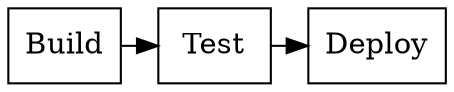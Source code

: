 digraph G {
  node [ shape = box ];

  build [ label = "Build"  color = black  style = filled fillcolor = white ]
  test [ label = "Test"  color = black  style = filled fillcolor = white ]
  deploy [ label = "Deploy"  color = black  style = filled fillcolor = white ]

  build -> test -> deploy [constraint=false];
}

